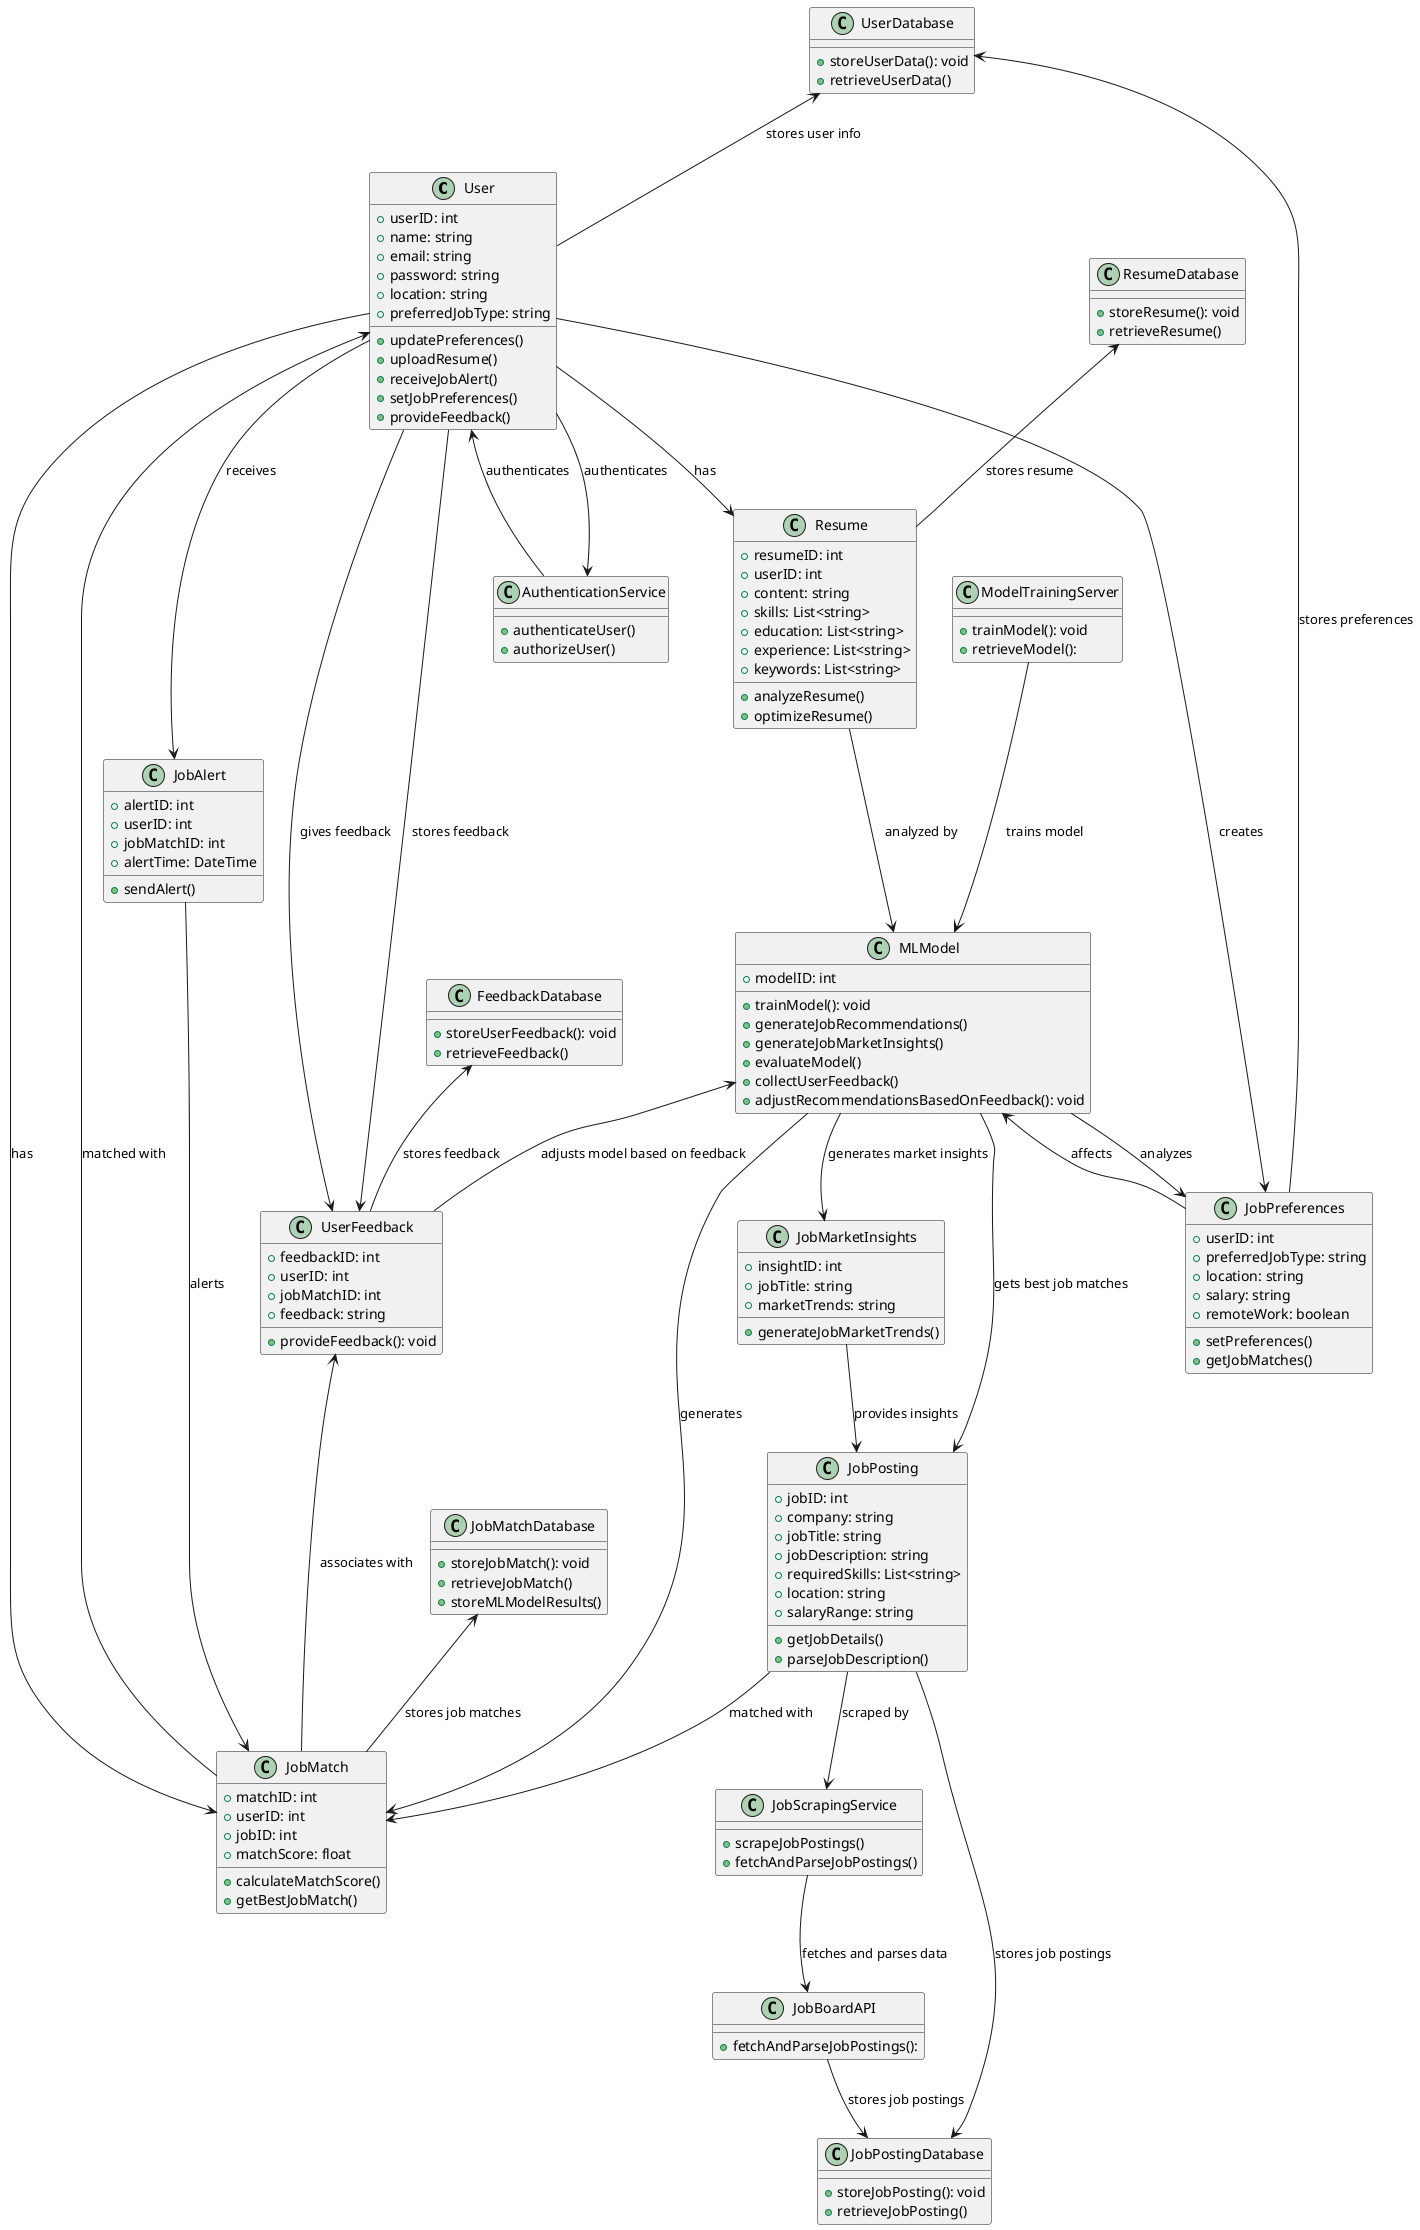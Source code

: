 @startuml
class User {
    +userID: int
    +name: string
    +email: string
    +password: string
    +location: string
    +preferredJobType: string
    +updatePreferences()
    +uploadResume()
    +receiveJobAlert()
    +setJobPreferences()
    +provideFeedback()
}
User --> Resume : has
User --> JobPreferences : creates
User --> JobMatch : has
User --> JobAlert : receives
User --> AuthenticationService : authenticates
User --> UserFeedback : gives feedback

class Resume {
    +resumeID: int
    +userID: int
    +content: string
    +skills: List<string>
    +education: List<string>
    +experience: List<string>
    +keywords: List<string>
    +analyzeResume()
    +optimizeResume()
}
Resume --> MLModel : analyzed by

class JobPosting {
    +jobID: int
    +company: string
    +jobTitle: string
    +jobDescription: string
    +requiredSkills: List<string>
    +location: string
    +salaryRange: string
    +getJobDetails()
    +parseJobDescription()
}
JobPosting --> JobMatch : matched with
JobPosting --> JobScrapingService : scraped by

class JobMatch {
    +matchID: int
    +userID: int
    +jobID: int
    +matchScore: float
    +calculateMatchScore()
    +getBestJobMatch()
}
JobMatch --> User : matched with

class JobPreferences {
    +userID: int
    +preferredJobType: string
    +location: string
    +salary: string
    +remoteWork: boolean
    +setPreferences()
    +getJobMatches()
}
JobPreferences --> MLModel : affects

class JobAlert {
    +alertID: int
    +userID: int
    +jobMatchID: int
    +alertTime: DateTime
    +sendAlert()
}
JobAlert --> JobMatch : alerts

class MLModel {
    +modelID: int
    +trainModel(): void
    +generateJobRecommendations()
    +generateJobMarketInsights()
    +evaluateModel()
    +collectUserFeedback()
    +adjustRecommendationsBasedOnFeedback(): void
}
MLModel --> JobPreferences : analyzes
MLModel --> JobMatch : generates
MLModel --> JobPosting : gets best job matches
MLModel --> JobMarketInsights : generates market insights
MLModel <-- UserFeedback : adjusts model based on feedback

class JobMarketInsights {
    +insightID: int
    +jobTitle: string
    +marketTrends: string
    +generateJobMarketTrends()
}
JobMarketInsights --> JobPosting : provides insights

class AuthenticationService {
    +authenticateUser()
    +authorizeUser()
}
AuthenticationService --> User : authenticates

class JobScrapingService {
    +scrapeJobPostings()
    +fetchAndParseJobPostings()
}
JobScrapingService --> JobBoardAPI : fetches and parses data

class JobBoardAPI {
    +fetchAndParseJobPostings():
}
JobBoardAPI --> JobPostingDatabase : stores job postings

class UserDatabase {
    +storeUserData(): void
    +retrieveUserData()
}
UserDatabase <-- User : stores user info
UserDatabase <-- JobPreferences : stores preferences

class ResumeDatabase {
    +storeResume(): void
    +retrieveResume()
}
ResumeDatabase <-- Resume : stores resume

class JobPostingDatabase {
    +storeJobPosting(): void
    +retrieveJobPosting()
}
JobPostingDatabase <-- JobPosting : stores job postings

class JobMatchDatabase {
    +storeJobMatch(): void
    +retrieveJobMatch()
    +storeMLModelResults()
}
JobMatchDatabase <-- JobMatch : stores job matches

class FeedbackDatabase {
    +storeUserFeedback(): void
    +retrieveFeedback()
}
FeedbackDatabase <-- UserFeedback : stores feedback

class UserFeedback {
    +feedbackID: int
    +userID: int
    +jobMatchID: int
    +feedback: string
    +provideFeedback(): void
}
UserFeedback <-- User : stores feedback
UserFeedback <-- JobMatch : associates with

class ModelTrainingServer {
    +trainModel(): void
    +retrieveModel():
}
ModelTrainingServer --> MLModel : trains model

@enduml
